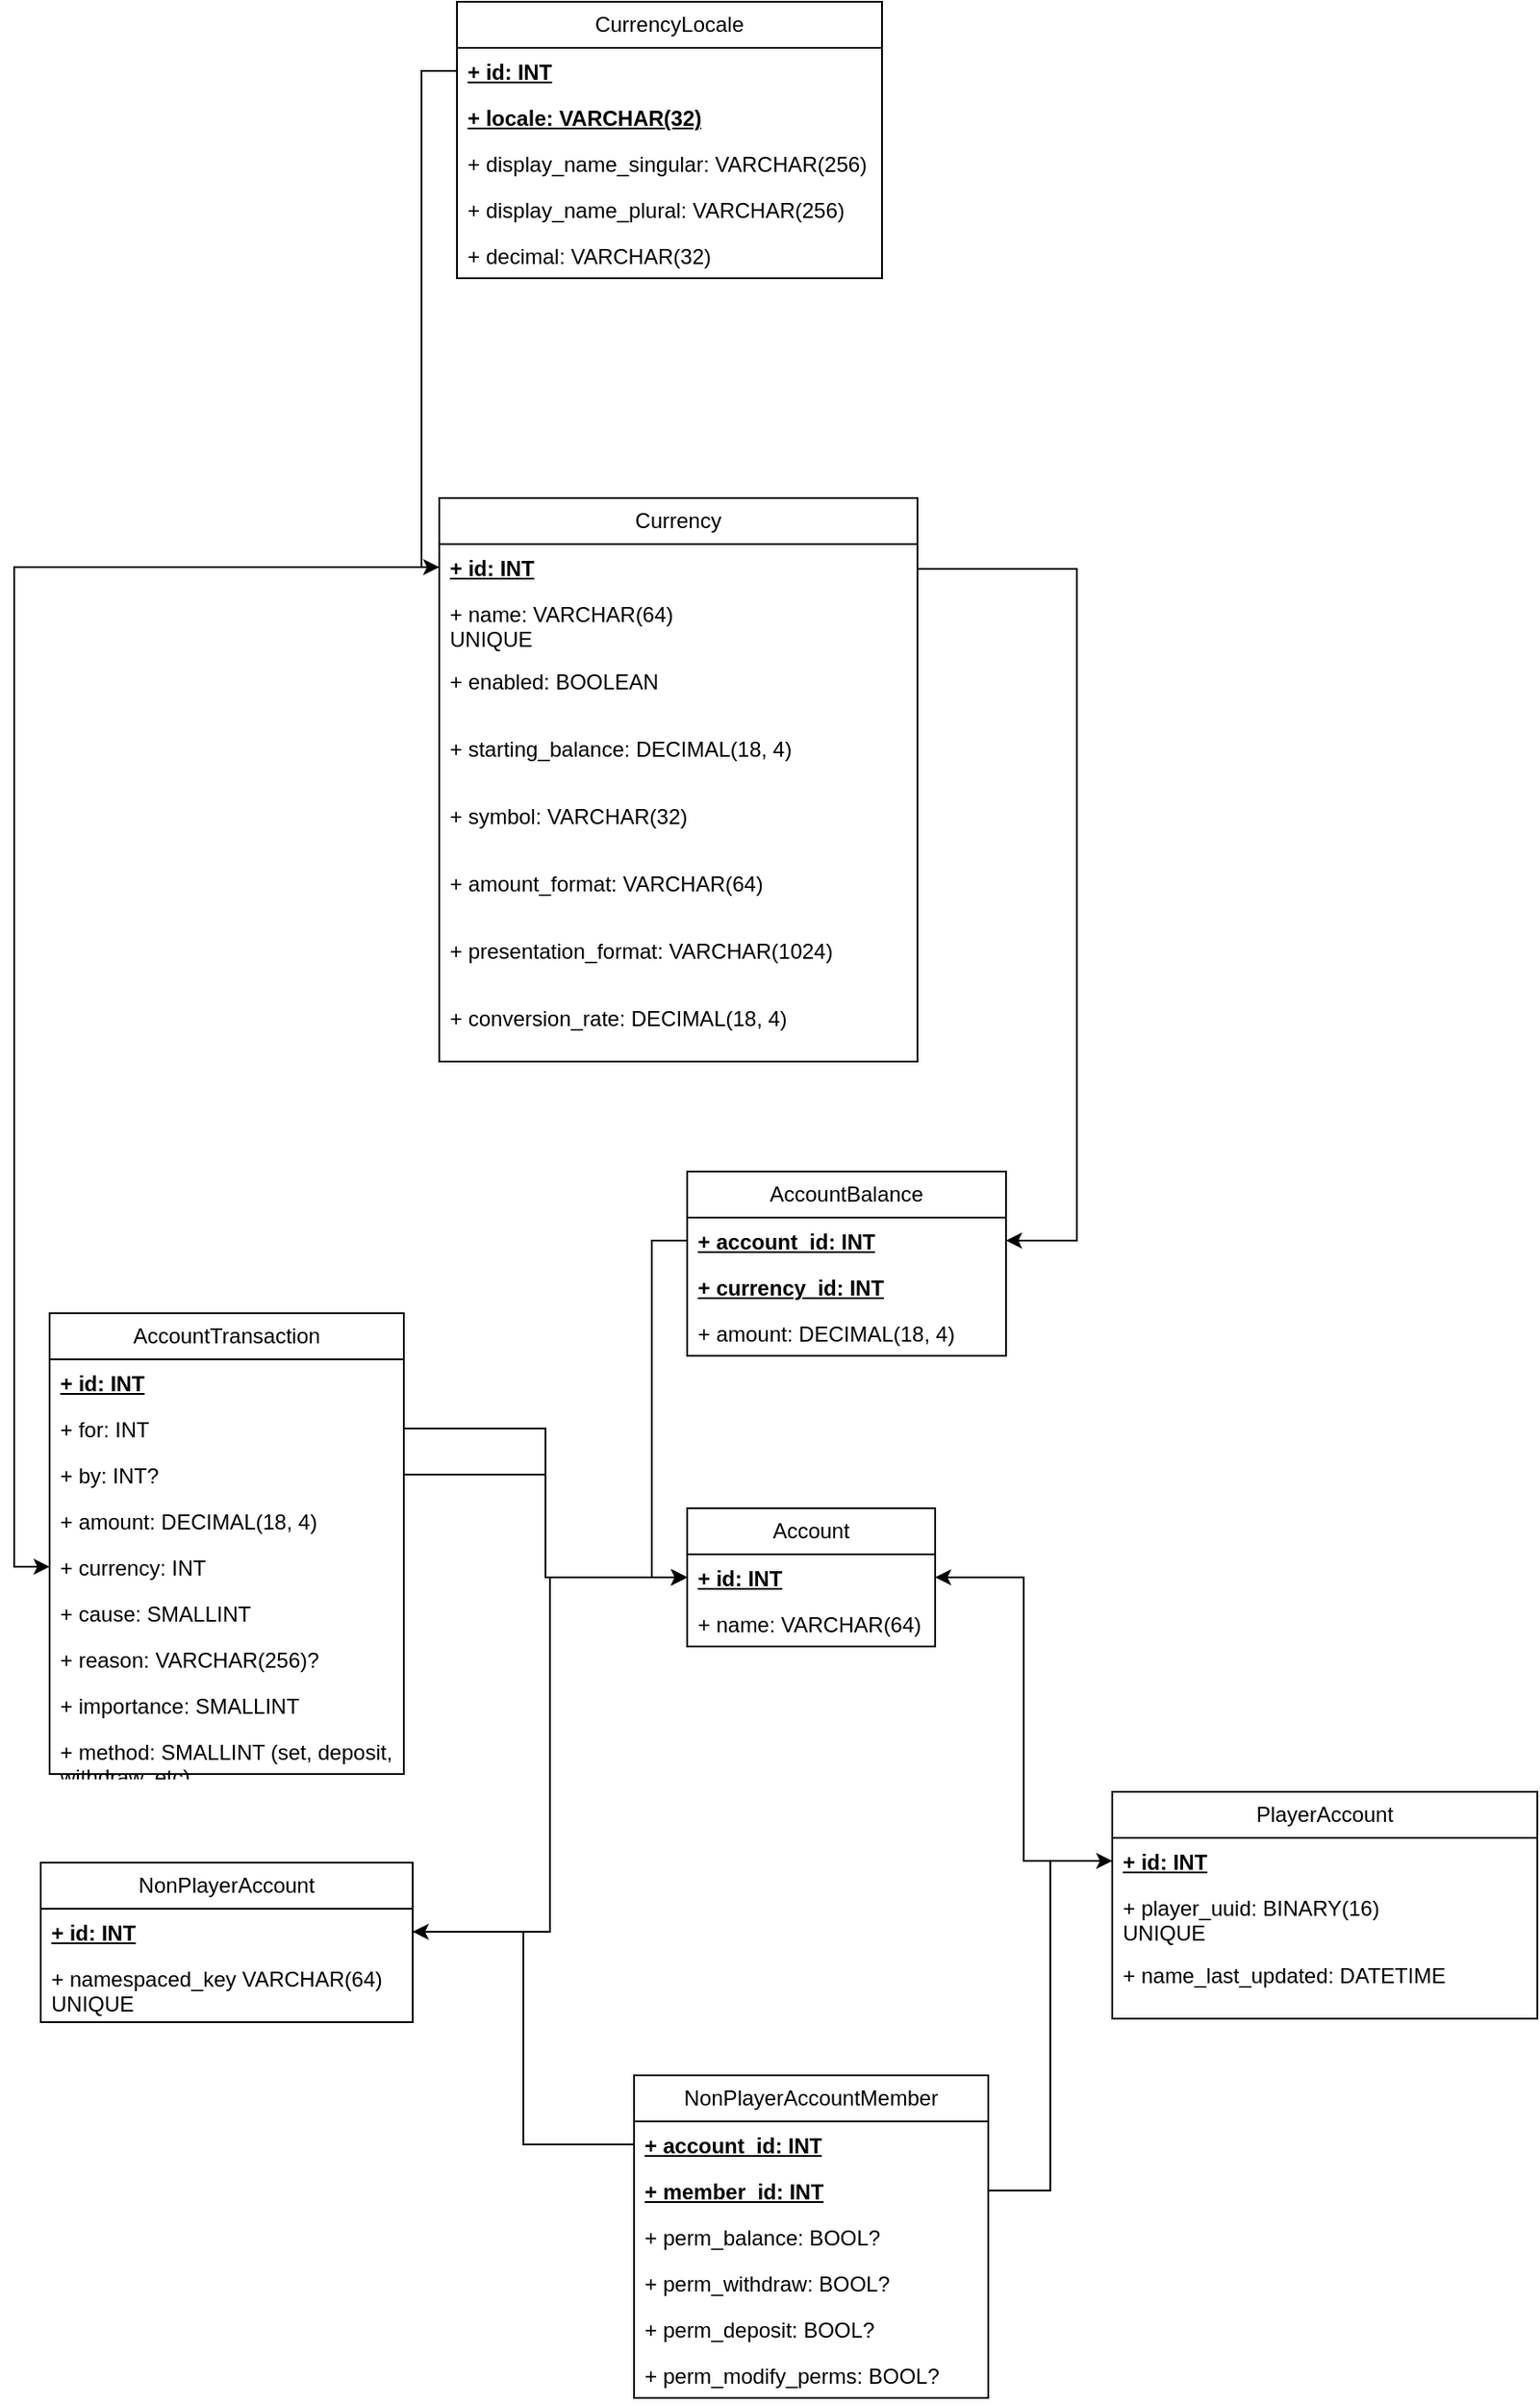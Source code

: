 <mxfile version="24.8.6">
  <diagram id="C5RBs43oDa-KdzZeNtuy" name="Page-1">
    <mxGraphModel dx="1463" dy="1592" grid="1" gridSize="10" guides="1" tooltips="1" connect="1" arrows="1" fold="1" page="1" pageScale="1" pageWidth="827" pageHeight="1169" math="0" shadow="0">
      <root>
        <mxCell id="WIyWlLk6GJQsqaUBKTNV-0" />
        <mxCell id="WIyWlLk6GJQsqaUBKTNV-1" parent="WIyWlLk6GJQsqaUBKTNV-0" />
        <mxCell id="EGYxJaUcRb2EbcvkK3KS-4" value="&lt;div&gt;PlayerAccount&lt;/div&gt;" style="swimlane;fontStyle=0;childLayout=stackLayout;horizontal=1;startSize=26;fillColor=none;horizontalStack=0;resizeParent=1;resizeParentMax=0;resizeLast=0;collapsible=1;marginBottom=0;whiteSpace=wrap;html=1;" parent="WIyWlLk6GJQsqaUBKTNV-1" vertex="1">
          <mxGeometry x="230" y="240" width="240" height="128" as="geometry" />
        </mxCell>
        <mxCell id="EGYxJaUcRb2EbcvkK3KS-5" value="+ id: INT" style="text;strokeColor=none;fillColor=none;align=left;verticalAlign=top;spacingLeft=4;spacingRight=4;overflow=hidden;rotatable=0;points=[[0,0.5],[1,0.5]];portConstraint=eastwest;whiteSpace=wrap;html=1;fontStyle=5" parent="EGYxJaUcRb2EbcvkK3KS-4" vertex="1">
          <mxGeometry y="26" width="240" height="26" as="geometry" />
        </mxCell>
        <mxCell id="EGYxJaUcRb2EbcvkK3KS-6" value="+ player_uuid: BINARY(16)&lt;br&gt;UNIQUE" style="text;strokeColor=none;fillColor=none;align=left;verticalAlign=top;spacingLeft=4;spacingRight=4;overflow=hidden;rotatable=0;points=[[0,0.5],[1,0.5]];portConstraint=eastwest;whiteSpace=wrap;html=1;" parent="EGYxJaUcRb2EbcvkK3KS-4" vertex="1">
          <mxGeometry y="52" width="240" height="38" as="geometry" />
        </mxCell>
        <mxCell id="EGYxJaUcRb2EbcvkK3KS-38" value="+ name_last_updated: DATETIME" style="text;strokeColor=none;fillColor=none;align=left;verticalAlign=top;spacingLeft=4;spacingRight=4;overflow=hidden;rotatable=0;points=[[0,0.5],[1,0.5]];portConstraint=eastwest;whiteSpace=wrap;html=1;" parent="EGYxJaUcRb2EbcvkK3KS-4" vertex="1">
          <mxGeometry y="90" width="240" height="38" as="geometry" />
        </mxCell>
        <mxCell id="EGYxJaUcRb2EbcvkK3KS-8" value="NonPlayerAccount" style="swimlane;fontStyle=0;childLayout=stackLayout;horizontal=1;startSize=26;fillColor=none;horizontalStack=0;resizeParent=1;resizeParentMax=0;resizeLast=0;collapsible=1;marginBottom=0;whiteSpace=wrap;html=1;" parent="WIyWlLk6GJQsqaUBKTNV-1" vertex="1">
          <mxGeometry x="-375" y="280" width="210" height="90" as="geometry" />
        </mxCell>
        <mxCell id="EGYxJaUcRb2EbcvkK3KS-9" value="+ id: INT" style="text;strokeColor=none;fillColor=none;align=left;verticalAlign=top;spacingLeft=4;spacingRight=4;overflow=hidden;rotatable=0;points=[[0,0.5],[1,0.5]];portConstraint=eastwest;whiteSpace=wrap;html=1;fontStyle=5" parent="EGYxJaUcRb2EbcvkK3KS-8" vertex="1">
          <mxGeometry y="26" width="210" height="26" as="geometry" />
        </mxCell>
        <mxCell id="EGYxJaUcRb2EbcvkK3KS-33" value="+ namespaced_key VARCHAR(64)&lt;br&gt;UNIQUE" style="text;strokeColor=none;fillColor=none;align=left;verticalAlign=top;spacingLeft=4;spacingRight=4;overflow=hidden;rotatable=0;points=[[0,0.5],[1,0.5]];portConstraint=eastwest;whiteSpace=wrap;html=1;fontStyle=0" parent="EGYxJaUcRb2EbcvkK3KS-8" vertex="1">
          <mxGeometry y="52" width="210" height="38" as="geometry" />
        </mxCell>
        <mxCell id="EGYxJaUcRb2EbcvkK3KS-16" value="NonPlayerAccountMember" style="swimlane;fontStyle=0;childLayout=stackLayout;horizontal=1;startSize=26;fillColor=none;horizontalStack=0;resizeParent=1;resizeParentMax=0;resizeLast=0;collapsible=1;marginBottom=0;whiteSpace=wrap;html=1;" parent="WIyWlLk6GJQsqaUBKTNV-1" vertex="1">
          <mxGeometry x="-40" y="400" width="200" height="182" as="geometry" />
        </mxCell>
        <mxCell id="EGYxJaUcRb2EbcvkK3KS-17" value="+ account_id: INT" style="text;strokeColor=none;fillColor=none;align=left;verticalAlign=top;spacingLeft=4;spacingRight=4;overflow=hidden;rotatable=0;points=[[0,0.5],[1,0.5]];portConstraint=eastwest;whiteSpace=wrap;html=1;fontStyle=5" parent="EGYxJaUcRb2EbcvkK3KS-16" vertex="1">
          <mxGeometry y="26" width="200" height="26" as="geometry" />
        </mxCell>
        <mxCell id="EGYxJaUcRb2EbcvkK3KS-18" value="+ member_id: INT" style="text;strokeColor=none;fillColor=none;align=left;verticalAlign=top;spacingLeft=4;spacingRight=4;overflow=hidden;rotatable=0;points=[[0,0.5],[1,0.5]];portConstraint=eastwest;whiteSpace=wrap;html=1;fontStyle=5" parent="EGYxJaUcRb2EbcvkK3KS-16" vertex="1">
          <mxGeometry y="52" width="200" height="26" as="geometry" />
        </mxCell>
        <mxCell id="EGYxJaUcRb2EbcvkK3KS-22" value="+ perm_balance: BOOL?" style="text;strokeColor=none;fillColor=none;align=left;verticalAlign=top;spacingLeft=4;spacingRight=4;overflow=hidden;rotatable=0;points=[[0,0.5],[1,0.5]];portConstraint=eastwest;whiteSpace=wrap;html=1;fontStyle=0" parent="EGYxJaUcRb2EbcvkK3KS-16" vertex="1">
          <mxGeometry y="78" width="200" height="26" as="geometry" />
        </mxCell>
        <mxCell id="EGYxJaUcRb2EbcvkK3KS-24" value="+ perm_withdraw: BOOL?" style="text;strokeColor=none;fillColor=none;align=left;verticalAlign=top;spacingLeft=4;spacingRight=4;overflow=hidden;rotatable=0;points=[[0,0.5],[1,0.5]];portConstraint=eastwest;whiteSpace=wrap;html=1;fontStyle=0" parent="EGYxJaUcRb2EbcvkK3KS-16" vertex="1">
          <mxGeometry y="104" width="200" height="26" as="geometry" />
        </mxCell>
        <mxCell id="EGYxJaUcRb2EbcvkK3KS-25" value="+ perm_deposit: BOOL?" style="text;strokeColor=none;fillColor=none;align=left;verticalAlign=top;spacingLeft=4;spacingRight=4;overflow=hidden;rotatable=0;points=[[0,0.5],[1,0.5]];portConstraint=eastwest;whiteSpace=wrap;html=1;fontStyle=0" parent="EGYxJaUcRb2EbcvkK3KS-16" vertex="1">
          <mxGeometry y="130" width="200" height="26" as="geometry" />
        </mxCell>
        <mxCell id="EGYxJaUcRb2EbcvkK3KS-26" value="+ perm_modify_perms: BOOL?" style="text;strokeColor=none;fillColor=none;align=left;verticalAlign=top;spacingLeft=4;spacingRight=4;overflow=hidden;rotatable=0;points=[[0,0.5],[1,0.5]];portConstraint=eastwest;whiteSpace=wrap;html=1;fontStyle=0" parent="EGYxJaUcRb2EbcvkK3KS-16" vertex="1">
          <mxGeometry y="156" width="200" height="26" as="geometry" />
        </mxCell>
        <mxCell id="EGYxJaUcRb2EbcvkK3KS-20" value="&lt;div&gt;&lt;br&gt;&lt;/div&gt;" style="edgeStyle=orthogonalEdgeStyle;rounded=0;orthogonalLoop=1;jettySize=auto;html=1;" parent="WIyWlLk6GJQsqaUBKTNV-1" source="EGYxJaUcRb2EbcvkK3KS-17" target="EGYxJaUcRb2EbcvkK3KS-9" edge="1">
          <mxGeometry relative="1" as="geometry" />
        </mxCell>
        <mxCell id="EGYxJaUcRb2EbcvkK3KS-21" style="edgeStyle=orthogonalEdgeStyle;rounded=0;orthogonalLoop=1;jettySize=auto;html=1;entryX=0;entryY=0.5;entryDx=0;entryDy=0;" parent="WIyWlLk6GJQsqaUBKTNV-1" source="EGYxJaUcRb2EbcvkK3KS-18" target="EGYxJaUcRb2EbcvkK3KS-5" edge="1">
          <mxGeometry relative="1" as="geometry" />
        </mxCell>
        <mxCell id="EGYxJaUcRb2EbcvkK3KS-27" value="Currency" style="swimlane;fontStyle=0;childLayout=stackLayout;horizontal=1;startSize=26;fillColor=none;horizontalStack=0;resizeParent=1;resizeParentMax=0;resizeLast=0;collapsible=1;marginBottom=0;whiteSpace=wrap;html=1;" parent="WIyWlLk6GJQsqaUBKTNV-1" vertex="1">
          <mxGeometry x="-150" y="-490" width="270" height="318" as="geometry" />
        </mxCell>
        <mxCell id="EGYxJaUcRb2EbcvkK3KS-28" value="&lt;b&gt;&lt;u&gt;+ id: INT&lt;br&gt;&lt;/u&gt;&lt;/b&gt;" style="text;strokeColor=none;fillColor=none;align=left;verticalAlign=top;spacingLeft=4;spacingRight=4;overflow=hidden;rotatable=0;points=[[0,0.5],[1,0.5]];portConstraint=eastwest;whiteSpace=wrap;html=1;" parent="EGYxJaUcRb2EbcvkK3KS-27" vertex="1">
          <mxGeometry y="26" width="270" height="26" as="geometry" />
        </mxCell>
        <mxCell id="EGYxJaUcRb2EbcvkK3KS-29" value="+ name: VARCHAR(64)&lt;br&gt;UNIQUE" style="text;strokeColor=none;fillColor=none;align=left;verticalAlign=top;spacingLeft=4;spacingRight=4;overflow=hidden;rotatable=0;points=[[0,0.5],[1,0.5]];portConstraint=eastwest;whiteSpace=wrap;html=1;" parent="EGYxJaUcRb2EbcvkK3KS-27" vertex="1">
          <mxGeometry y="52" width="270" height="38" as="geometry" />
        </mxCell>
        <mxCell id="FXf8WvrLaND3KGvsg3de-4" value="+ enabled: BOOLEAN" style="text;strokeColor=none;fillColor=none;align=left;verticalAlign=top;spacingLeft=4;spacingRight=4;overflow=hidden;rotatable=0;points=[[0,0.5],[1,0.5]];portConstraint=eastwest;whiteSpace=wrap;html=1;" vertex="1" parent="EGYxJaUcRb2EbcvkK3KS-27">
          <mxGeometry y="90" width="270" height="38" as="geometry" />
        </mxCell>
        <mxCell id="FXf8WvrLaND3KGvsg3de-3" value="+ starting_balance: DECIMAL(18, 4)" style="text;strokeColor=none;fillColor=none;align=left;verticalAlign=top;spacingLeft=4;spacingRight=4;overflow=hidden;rotatable=0;points=[[0,0.5],[1,0.5]];portConstraint=eastwest;whiteSpace=wrap;html=1;" vertex="1" parent="EGYxJaUcRb2EbcvkK3KS-27">
          <mxGeometry y="128" width="270" height="38" as="geometry" />
        </mxCell>
        <mxCell id="FXf8WvrLaND3KGvsg3de-2" value="+ symbol: VARCHAR(32)" style="text;strokeColor=none;fillColor=none;align=left;verticalAlign=top;spacingLeft=4;spacingRight=4;overflow=hidden;rotatable=0;points=[[0,0.5],[1,0.5]];portConstraint=eastwest;whiteSpace=wrap;html=1;" vertex="1" parent="EGYxJaUcRb2EbcvkK3KS-27">
          <mxGeometry y="166" width="270" height="38" as="geometry" />
        </mxCell>
        <mxCell id="FXf8WvrLaND3KGvsg3de-1" value="+ amount_format: VARCHAR(64)" style="text;strokeColor=none;fillColor=none;align=left;verticalAlign=top;spacingLeft=4;spacingRight=4;overflow=hidden;rotatable=0;points=[[0,0.5],[1,0.5]];portConstraint=eastwest;whiteSpace=wrap;html=1;" vertex="1" parent="EGYxJaUcRb2EbcvkK3KS-27">
          <mxGeometry y="204" width="270" height="38" as="geometry" />
        </mxCell>
        <mxCell id="FXf8WvrLaND3KGvsg3de-0" value="+ presentation_format: VARCHAR(1024)" style="text;strokeColor=none;fillColor=none;align=left;verticalAlign=top;spacingLeft=4;spacingRight=4;overflow=hidden;rotatable=0;points=[[0,0.5],[1,0.5]];portConstraint=eastwest;whiteSpace=wrap;html=1;" vertex="1" parent="EGYxJaUcRb2EbcvkK3KS-27">
          <mxGeometry y="242" width="270" height="38" as="geometry" />
        </mxCell>
        <mxCell id="FXf8WvrLaND3KGvsg3de-5" value="+ conversion_rate: DECIMAL(18, 4)" style="text;strokeColor=none;fillColor=none;align=left;verticalAlign=top;spacingLeft=4;spacingRight=4;overflow=hidden;rotatable=0;points=[[0,0.5],[1,0.5]];portConstraint=eastwest;whiteSpace=wrap;html=1;" vertex="1" parent="EGYxJaUcRb2EbcvkK3KS-27">
          <mxGeometry y="280" width="270" height="38" as="geometry" />
        </mxCell>
        <mxCell id="EGYxJaUcRb2EbcvkK3KS-40" value="Account" style="swimlane;fontStyle=0;childLayout=stackLayout;horizontal=1;startSize=26;fillColor=none;horizontalStack=0;resizeParent=1;resizeParentMax=0;resizeLast=0;collapsible=1;marginBottom=0;whiteSpace=wrap;html=1;" parent="WIyWlLk6GJQsqaUBKTNV-1" vertex="1">
          <mxGeometry x="-10" y="80" width="140" height="78" as="geometry" />
        </mxCell>
        <mxCell id="EGYxJaUcRb2EbcvkK3KS-41" value="&lt;b&gt;&lt;u&gt;+ id: INT&lt;br&gt;&lt;/u&gt;&lt;/b&gt;" style="text;strokeColor=none;fillColor=none;align=left;verticalAlign=top;spacingLeft=4;spacingRight=4;overflow=hidden;rotatable=0;points=[[0,0.5],[1,0.5]];portConstraint=eastwest;whiteSpace=wrap;html=1;" parent="EGYxJaUcRb2EbcvkK3KS-40" vertex="1">
          <mxGeometry y="26" width="140" height="26" as="geometry" />
        </mxCell>
        <mxCell id="EGYxJaUcRb2EbcvkK3KS-42" value="+ name: VARCHAR(64)" style="text;strokeColor=none;fillColor=none;align=left;verticalAlign=top;spacingLeft=4;spacingRight=4;overflow=hidden;rotatable=0;points=[[0,0.5],[1,0.5]];portConstraint=eastwest;whiteSpace=wrap;html=1;" parent="EGYxJaUcRb2EbcvkK3KS-40" vertex="1">
          <mxGeometry y="52" width="140" height="26" as="geometry" />
        </mxCell>
        <mxCell id="EGYxJaUcRb2EbcvkK3KS-44" style="edgeStyle=orthogonalEdgeStyle;rounded=0;orthogonalLoop=1;jettySize=auto;html=1;entryX=0;entryY=0.5;entryDx=0;entryDy=0;" parent="WIyWlLk6GJQsqaUBKTNV-1" source="EGYxJaUcRb2EbcvkK3KS-9" target="EGYxJaUcRb2EbcvkK3KS-41" edge="1">
          <mxGeometry relative="1" as="geometry" />
        </mxCell>
        <mxCell id="EGYxJaUcRb2EbcvkK3KS-45" style="edgeStyle=orthogonalEdgeStyle;rounded=0;orthogonalLoop=1;jettySize=auto;html=1;exitX=0;exitY=0.5;exitDx=0;exitDy=0;entryX=1;entryY=0.5;entryDx=0;entryDy=0;" parent="WIyWlLk6GJQsqaUBKTNV-1" source="EGYxJaUcRb2EbcvkK3KS-5" target="EGYxJaUcRb2EbcvkK3KS-41" edge="1">
          <mxGeometry relative="1" as="geometry" />
        </mxCell>
        <mxCell id="EGYxJaUcRb2EbcvkK3KS-46" value="AccountBalance" style="swimlane;fontStyle=0;childLayout=stackLayout;horizontal=1;startSize=26;fillColor=none;horizontalStack=0;resizeParent=1;resizeParentMax=0;resizeLast=0;collapsible=1;marginBottom=0;whiteSpace=wrap;html=1;" parent="WIyWlLk6GJQsqaUBKTNV-1" vertex="1">
          <mxGeometry x="-10" y="-110" width="180" height="104" as="geometry" />
        </mxCell>
        <mxCell id="EGYxJaUcRb2EbcvkK3KS-47" value="+ account_id: INT" style="text;strokeColor=none;fillColor=none;align=left;verticalAlign=top;spacingLeft=4;spacingRight=4;overflow=hidden;rotatable=0;points=[[0,0.5],[1,0.5]];portConstraint=eastwest;whiteSpace=wrap;html=1;fontStyle=5" parent="EGYxJaUcRb2EbcvkK3KS-46" vertex="1">
          <mxGeometry y="26" width="180" height="26" as="geometry" />
        </mxCell>
        <mxCell id="EGYxJaUcRb2EbcvkK3KS-48" value="+ currency_id: INT" style="text;strokeColor=none;fillColor=none;align=left;verticalAlign=top;spacingLeft=4;spacingRight=4;overflow=hidden;rotatable=0;points=[[0,0.5],[1,0.5]];portConstraint=eastwest;whiteSpace=wrap;html=1;fontStyle=5" parent="EGYxJaUcRb2EbcvkK3KS-46" vertex="1">
          <mxGeometry y="52" width="180" height="26" as="geometry" />
        </mxCell>
        <mxCell id="EGYxJaUcRb2EbcvkK3KS-49" value="+ amount: DECIMAL(18, 4)" style="text;strokeColor=none;fillColor=none;align=left;verticalAlign=top;spacingLeft=4;spacingRight=4;overflow=hidden;rotatable=0;points=[[0,0.5],[1,0.5]];portConstraint=eastwest;whiteSpace=wrap;html=1;fontStyle=0" parent="EGYxJaUcRb2EbcvkK3KS-46" vertex="1">
          <mxGeometry y="78" width="180" height="26" as="geometry" />
        </mxCell>
        <mxCell id="EGYxJaUcRb2EbcvkK3KS-50" style="edgeStyle=orthogonalEdgeStyle;rounded=0;orthogonalLoop=1;jettySize=auto;html=1;exitX=0;exitY=0.5;exitDx=0;exitDy=0;entryX=0;entryY=0.5;entryDx=0;entryDy=0;" parent="WIyWlLk6GJQsqaUBKTNV-1" source="EGYxJaUcRb2EbcvkK3KS-47" target="EGYxJaUcRb2EbcvkK3KS-41" edge="1">
          <mxGeometry relative="1" as="geometry" />
        </mxCell>
        <mxCell id="EGYxJaUcRb2EbcvkK3KS-52" value="AccountTransaction" style="swimlane;fontStyle=0;childLayout=stackLayout;horizontal=1;startSize=26;fillColor=none;horizontalStack=0;resizeParent=1;resizeParentMax=0;resizeLast=0;collapsible=1;marginBottom=0;whiteSpace=wrap;html=1;" parent="WIyWlLk6GJQsqaUBKTNV-1" vertex="1">
          <mxGeometry x="-370" y="-30" width="200" height="260" as="geometry" />
        </mxCell>
        <mxCell id="EGYxJaUcRb2EbcvkK3KS-53" value="&lt;b&gt;&lt;u&gt;+ id: INT&lt;br&gt;&lt;/u&gt;&lt;/b&gt;" style="text;strokeColor=none;fillColor=none;align=left;verticalAlign=top;spacingLeft=4;spacingRight=4;overflow=hidden;rotatable=0;points=[[0,0.5],[1,0.5]];portConstraint=eastwest;whiteSpace=wrap;html=1;" parent="EGYxJaUcRb2EbcvkK3KS-52" vertex="1">
          <mxGeometry y="26" width="200" height="26" as="geometry" />
        </mxCell>
        <mxCell id="EGYxJaUcRb2EbcvkK3KS-54" value="+ for: INT" style="text;strokeColor=none;fillColor=none;align=left;verticalAlign=top;spacingLeft=4;spacingRight=4;overflow=hidden;rotatable=0;points=[[0,0.5],[1,0.5]];portConstraint=eastwest;whiteSpace=wrap;html=1;" parent="EGYxJaUcRb2EbcvkK3KS-52" vertex="1">
          <mxGeometry y="52" width="200" height="26" as="geometry" />
        </mxCell>
        <mxCell id="EGYxJaUcRb2EbcvkK3KS-55" value="+ by: INT?" style="text;strokeColor=none;fillColor=none;align=left;verticalAlign=top;spacingLeft=4;spacingRight=4;overflow=hidden;rotatable=0;points=[[0,0.5],[1,0.5]];portConstraint=eastwest;whiteSpace=wrap;html=1;" parent="EGYxJaUcRb2EbcvkK3KS-52" vertex="1">
          <mxGeometry y="78" width="200" height="26" as="geometry" />
        </mxCell>
        <mxCell id="EGYxJaUcRb2EbcvkK3KS-62" value="+ amount: DECIMAL(18, 4)" style="text;strokeColor=none;fillColor=none;align=left;verticalAlign=top;spacingLeft=4;spacingRight=4;overflow=hidden;rotatable=0;points=[[0,0.5],[1,0.5]];portConstraint=eastwest;whiteSpace=wrap;html=1;" parent="EGYxJaUcRb2EbcvkK3KS-52" vertex="1">
          <mxGeometry y="104" width="200" height="26" as="geometry" />
        </mxCell>
        <mxCell id="EGYxJaUcRb2EbcvkK3KS-61" value="+ currency: INT" style="text;strokeColor=none;fillColor=none;align=left;verticalAlign=top;spacingLeft=4;spacingRight=4;overflow=hidden;rotatable=0;points=[[0,0.5],[1,0.5]];portConstraint=eastwest;whiteSpace=wrap;html=1;" parent="EGYxJaUcRb2EbcvkK3KS-52" vertex="1">
          <mxGeometry y="130" width="200" height="26" as="geometry" />
        </mxCell>
        <mxCell id="EGYxJaUcRb2EbcvkK3KS-60" value="+ cause: SMALLINT" style="text;strokeColor=none;fillColor=none;align=left;verticalAlign=top;spacingLeft=4;spacingRight=4;overflow=hidden;rotatable=0;points=[[0,0.5],[1,0.5]];portConstraint=eastwest;whiteSpace=wrap;html=1;" parent="EGYxJaUcRb2EbcvkK3KS-52" vertex="1">
          <mxGeometry y="156" width="200" height="26" as="geometry" />
        </mxCell>
        <mxCell id="EGYxJaUcRb2EbcvkK3KS-59" value="+ reason: VARCHAR(256)?" style="text;strokeColor=none;fillColor=none;align=left;verticalAlign=top;spacingLeft=4;spacingRight=4;overflow=hidden;rotatable=0;points=[[0,0.5],[1,0.5]];portConstraint=eastwest;whiteSpace=wrap;html=1;" parent="EGYxJaUcRb2EbcvkK3KS-52" vertex="1">
          <mxGeometry y="182" width="200" height="26" as="geometry" />
        </mxCell>
        <mxCell id="EGYxJaUcRb2EbcvkK3KS-58" value="+ importance: SMALLINT" style="text;strokeColor=none;fillColor=none;align=left;verticalAlign=top;spacingLeft=4;spacingRight=4;overflow=hidden;rotatable=0;points=[[0,0.5],[1,0.5]];portConstraint=eastwest;whiteSpace=wrap;html=1;" parent="EGYxJaUcRb2EbcvkK3KS-52" vertex="1">
          <mxGeometry y="208" width="200" height="26" as="geometry" />
        </mxCell>
        <mxCell id="EGYxJaUcRb2EbcvkK3KS-67" value="+ method: SMALLINT (set, deposit, withdraw, etc)" style="text;strokeColor=none;fillColor=none;align=left;verticalAlign=top;spacingLeft=4;spacingRight=4;overflow=hidden;rotatable=0;points=[[0,0.5],[1,0.5]];portConstraint=eastwest;whiteSpace=wrap;html=1;" parent="EGYxJaUcRb2EbcvkK3KS-52" vertex="1">
          <mxGeometry y="234" width="200" height="26" as="geometry" />
        </mxCell>
        <mxCell id="EGYxJaUcRb2EbcvkK3KS-56" style="edgeStyle=orthogonalEdgeStyle;rounded=0;orthogonalLoop=1;jettySize=auto;html=1;entryX=0;entryY=0.5;entryDx=0;entryDy=0;" parent="WIyWlLk6GJQsqaUBKTNV-1" source="EGYxJaUcRb2EbcvkK3KS-54" target="EGYxJaUcRb2EbcvkK3KS-41" edge="1">
          <mxGeometry relative="1" as="geometry" />
        </mxCell>
        <mxCell id="EGYxJaUcRb2EbcvkK3KS-57" style="edgeStyle=orthogonalEdgeStyle;rounded=0;orthogonalLoop=1;jettySize=auto;html=1;entryX=0;entryY=0.5;entryDx=0;entryDy=0;" parent="WIyWlLk6GJQsqaUBKTNV-1" source="EGYxJaUcRb2EbcvkK3KS-55" target="EGYxJaUcRb2EbcvkK3KS-41" edge="1">
          <mxGeometry relative="1" as="geometry" />
        </mxCell>
        <mxCell id="EGYxJaUcRb2EbcvkK3KS-65" style="edgeStyle=orthogonalEdgeStyle;rounded=0;orthogonalLoop=1;jettySize=auto;html=1;exitX=1;exitY=0.5;exitDx=0;exitDy=0;entryX=1;entryY=0.5;entryDx=0;entryDy=0;" parent="WIyWlLk6GJQsqaUBKTNV-1" source="EGYxJaUcRb2EbcvkK3KS-28" target="EGYxJaUcRb2EbcvkK3KS-47" edge="1">
          <mxGeometry relative="1" as="geometry">
            <Array as="points">
              <mxPoint x="120" y="-450" />
              <mxPoint x="210" y="-450" />
              <mxPoint x="210" y="-71" />
            </Array>
          </mxGeometry>
        </mxCell>
        <mxCell id="EGYxJaUcRb2EbcvkK3KS-66" style="edgeStyle=orthogonalEdgeStyle;rounded=0;orthogonalLoop=1;jettySize=auto;html=1;exitX=0;exitY=0.5;exitDx=0;exitDy=0;entryX=0;entryY=0.5;entryDx=0;entryDy=0;" parent="WIyWlLk6GJQsqaUBKTNV-1" source="EGYxJaUcRb2EbcvkK3KS-28" target="EGYxJaUcRb2EbcvkK3KS-61" edge="1">
          <mxGeometry relative="1" as="geometry" />
        </mxCell>
        <mxCell id="FXf8WvrLaND3KGvsg3de-8" value="CurrencyLocale" style="swimlane;fontStyle=0;childLayout=stackLayout;horizontal=1;startSize=26;fillColor=none;horizontalStack=0;resizeParent=1;resizeParentMax=0;resizeLast=0;collapsible=1;marginBottom=0;whiteSpace=wrap;html=1;" vertex="1" parent="WIyWlLk6GJQsqaUBKTNV-1">
          <mxGeometry x="-140" y="-770" width="240" height="156" as="geometry" />
        </mxCell>
        <mxCell id="FXf8WvrLaND3KGvsg3de-9" value="+ id: INT" style="text;strokeColor=none;fillColor=none;align=left;verticalAlign=top;spacingLeft=4;spacingRight=4;overflow=hidden;rotatable=0;points=[[0,0.5],[1,0.5]];portConstraint=eastwest;whiteSpace=wrap;html=1;fontStyle=5" vertex="1" parent="FXf8WvrLaND3KGvsg3de-8">
          <mxGeometry y="26" width="240" height="26" as="geometry" />
        </mxCell>
        <mxCell id="FXf8WvrLaND3KGvsg3de-10" value="+ locale: VARCHAR(32)" style="text;strokeColor=none;fillColor=none;align=left;verticalAlign=top;spacingLeft=4;spacingRight=4;overflow=hidden;rotatable=0;points=[[0,0.5],[1,0.5]];portConstraint=eastwest;whiteSpace=wrap;html=1;fontStyle=5" vertex="1" parent="FXf8WvrLaND3KGvsg3de-8">
          <mxGeometry y="52" width="240" height="26" as="geometry" />
        </mxCell>
        <mxCell id="FXf8WvrLaND3KGvsg3de-11" value="+ display_name_singular: VARCHAR(256)" style="text;strokeColor=none;fillColor=none;align=left;verticalAlign=top;spacingLeft=4;spacingRight=4;overflow=hidden;rotatable=0;points=[[0,0.5],[1,0.5]];portConstraint=eastwest;whiteSpace=wrap;html=1;" vertex="1" parent="FXf8WvrLaND3KGvsg3de-8">
          <mxGeometry y="78" width="240" height="26" as="geometry" />
        </mxCell>
        <mxCell id="FXf8WvrLaND3KGvsg3de-14" value="+ display_name_plural: VARCHAR(256)" style="text;strokeColor=none;fillColor=none;align=left;verticalAlign=top;spacingLeft=4;spacingRight=4;overflow=hidden;rotatable=0;points=[[0,0.5],[1,0.5]];portConstraint=eastwest;whiteSpace=wrap;html=1;" vertex="1" parent="FXf8WvrLaND3KGvsg3de-8">
          <mxGeometry y="104" width="240" height="26" as="geometry" />
        </mxCell>
        <mxCell id="FXf8WvrLaND3KGvsg3de-13" value="+ decimal: VARCHAR(32)" style="text;strokeColor=none;fillColor=none;align=left;verticalAlign=top;spacingLeft=4;spacingRight=4;overflow=hidden;rotatable=0;points=[[0,0.5],[1,0.5]];portConstraint=eastwest;whiteSpace=wrap;html=1;" vertex="1" parent="FXf8WvrLaND3KGvsg3de-8">
          <mxGeometry y="130" width="240" height="26" as="geometry" />
        </mxCell>
        <mxCell id="FXf8WvrLaND3KGvsg3de-15" style="edgeStyle=orthogonalEdgeStyle;rounded=0;orthogonalLoop=1;jettySize=auto;html=1;exitX=0;exitY=0.5;exitDx=0;exitDy=0;entryX=0;entryY=0.5;entryDx=0;entryDy=0;" edge="1" parent="WIyWlLk6GJQsqaUBKTNV-1" source="FXf8WvrLaND3KGvsg3de-9" target="EGYxJaUcRb2EbcvkK3KS-28">
          <mxGeometry relative="1" as="geometry" />
        </mxCell>
      </root>
    </mxGraphModel>
  </diagram>
</mxfile>
